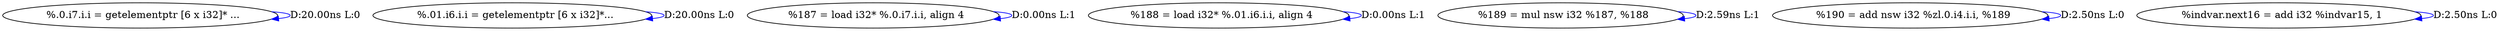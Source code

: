 digraph {
Node0x318f440[label="  %.0.i7.i.i = getelementptr [6 x i32]* ..."];
Node0x318f440 -> Node0x318f440[label="D:20.00ns L:0",color=blue];
Node0x318f520[label="  %.01.i6.i.i = getelementptr [6 x i32]*..."];
Node0x318f520 -> Node0x318f520[label="D:20.00ns L:0",color=blue];
Node0x318f600[label="  %187 = load i32* %.0.i7.i.i, align 4"];
Node0x318f600 -> Node0x318f600[label="D:0.00ns L:1",color=blue];
Node0x318f720[label="  %188 = load i32* %.01.i6.i.i, align 4"];
Node0x318f720 -> Node0x318f720[label="D:0.00ns L:1",color=blue];
Node0x318f840[label="  %189 = mul nsw i32 %187, %188"];
Node0x318f840 -> Node0x318f840[label="D:2.59ns L:1",color=blue];
Node0x318f9a0[label="  %190 = add nsw i32 %zl.0.i4.i.i, %189"];
Node0x318f9a0 -> Node0x318f9a0[label="D:2.50ns L:0",color=blue];
Node0x318fa80[label="  %indvar.next16 = add i32 %indvar15, 1"];
Node0x318fa80 -> Node0x318fa80[label="D:2.50ns L:0",color=blue];
}
